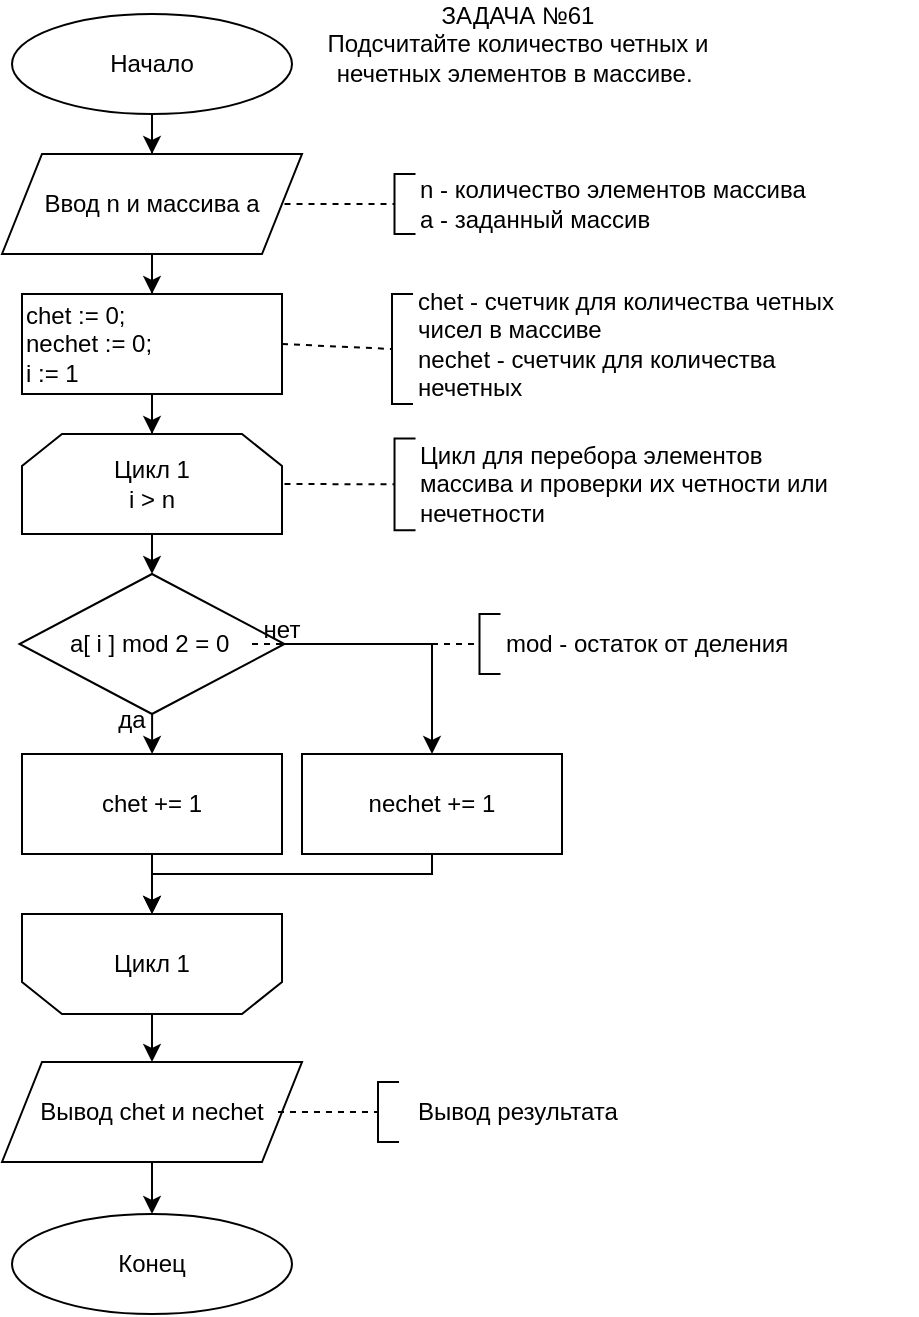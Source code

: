 <mxfile version="25.0.3">
  <diagram name="Страница — 1" id="26yclzAduE5tmZx3Jer9">
    <mxGraphModel dx="1290" dy="567" grid="1" gridSize="10" guides="1" tooltips="1" connect="1" arrows="1" fold="1" page="1" pageScale="1" pageWidth="827" pageHeight="1169" math="0" shadow="0">
      <root>
        <mxCell id="0" />
        <mxCell id="1" parent="0" />
        <mxCell id="AeF7qTXhJniuWAPJxYnp-1" style="edgeStyle=orthogonalEdgeStyle;rounded=0;orthogonalLoop=1;jettySize=auto;html=1;" parent="1" source="AeF7qTXhJniuWAPJxYnp-2" target="AeF7qTXhJniuWAPJxYnp-4" edge="1">
          <mxGeometry relative="1" as="geometry" />
        </mxCell>
        <mxCell id="AeF7qTXhJniuWAPJxYnp-2" value="Начало" style="ellipse;whiteSpace=wrap;html=1;" parent="1" vertex="1">
          <mxGeometry x="100" y="60" width="140" height="50" as="geometry" />
        </mxCell>
        <mxCell id="AeF7qTXhJniuWAPJxYnp-3" style="edgeStyle=orthogonalEdgeStyle;rounded=0;orthogonalLoop=1;jettySize=auto;html=1;" parent="1" source="AeF7qTXhJniuWAPJxYnp-4" target="AeF7qTXhJniuWAPJxYnp-5" edge="1">
          <mxGeometry relative="1" as="geometry" />
        </mxCell>
        <mxCell id="AeF7qTXhJniuWAPJxYnp-4" value="Ввод n и массива a" style="shape=parallelogram;perimeter=parallelogramPerimeter;whiteSpace=wrap;html=1;fixedSize=1;" parent="1" vertex="1">
          <mxGeometry x="95" y="130" width="150" height="50" as="geometry" />
        </mxCell>
        <mxCell id="AeF7qTXhJniuWAPJxYnp-9" style="edgeStyle=orthogonalEdgeStyle;rounded=0;orthogonalLoop=1;jettySize=auto;html=1;" parent="1" source="AeF7qTXhJniuWAPJxYnp-5" target="AeF7qTXhJniuWAPJxYnp-8" edge="1">
          <mxGeometry relative="1" as="geometry" />
        </mxCell>
        <mxCell id="AeF7qTXhJniuWAPJxYnp-5" value="chet := 0;&lt;div&gt;nechet := 0;&lt;/div&gt;&lt;div&gt;i := 1&lt;/div&gt;" style="rounded=0;whiteSpace=wrap;html=1;align=left;" parent="1" vertex="1">
          <mxGeometry x="105" y="200" width="130" height="50" as="geometry" />
        </mxCell>
        <mxCell id="AeF7qTXhJniuWAPJxYnp-6" value="Конец" style="ellipse;whiteSpace=wrap;html=1;" parent="1" vertex="1">
          <mxGeometry x="100" y="660" width="140" height="50" as="geometry" />
        </mxCell>
        <mxCell id="AeF7qTXhJniuWAPJxYnp-21" style="edgeStyle=orthogonalEdgeStyle;rounded=0;orthogonalLoop=1;jettySize=auto;html=1;" parent="1" source="AeF7qTXhJniuWAPJxYnp-7" target="AeF7qTXhJniuWAPJxYnp-20" edge="1">
          <mxGeometry relative="1" as="geometry" />
        </mxCell>
        <mxCell id="AeF7qTXhJniuWAPJxYnp-7" value="Цикл 1" style="shape=loopLimit;whiteSpace=wrap;html=1;direction=west;" parent="1" vertex="1">
          <mxGeometry x="105" y="510" width="130" height="50" as="geometry" />
        </mxCell>
        <mxCell id="AeF7qTXhJniuWAPJxYnp-11" style="edgeStyle=orthogonalEdgeStyle;rounded=0;orthogonalLoop=1;jettySize=auto;html=1;" parent="1" source="AeF7qTXhJniuWAPJxYnp-8" target="AeF7qTXhJniuWAPJxYnp-10" edge="1">
          <mxGeometry relative="1" as="geometry" />
        </mxCell>
        <mxCell id="AeF7qTXhJniuWAPJxYnp-8" value="Цикл 1&lt;div&gt;i &amp;gt; n&lt;/div&gt;" style="shape=loopLimit;whiteSpace=wrap;html=1;" parent="1" vertex="1">
          <mxGeometry x="105" y="270" width="130" height="50" as="geometry" />
        </mxCell>
        <mxCell id="AeF7qTXhJniuWAPJxYnp-15" style="edgeStyle=orthogonalEdgeStyle;rounded=0;orthogonalLoop=1;jettySize=auto;html=1;" parent="1" source="AeF7qTXhJniuWAPJxYnp-10" target="AeF7qTXhJniuWAPJxYnp-14" edge="1">
          <mxGeometry relative="1" as="geometry" />
        </mxCell>
        <mxCell id="FmcpIU1JxIybbmSUSAJK-1" style="edgeStyle=orthogonalEdgeStyle;rounded=0;orthogonalLoop=1;jettySize=auto;html=1;" parent="1" source="AeF7qTXhJniuWAPJxYnp-10" target="AeF7qTXhJniuWAPJxYnp-16" edge="1">
          <mxGeometry relative="1" as="geometry" />
        </mxCell>
        <mxCell id="AeF7qTXhJniuWAPJxYnp-10" value="a[ i ] mod 2 = 0&amp;nbsp;" style="rhombus;whiteSpace=wrap;html=1;" parent="1" vertex="1">
          <mxGeometry x="103.75" y="340" width="132.5" height="70" as="geometry" />
        </mxCell>
        <mxCell id="AeF7qTXhJniuWAPJxYnp-18" style="edgeStyle=orthogonalEdgeStyle;rounded=0;orthogonalLoop=1;jettySize=auto;html=1;" parent="1" source="AeF7qTXhJniuWAPJxYnp-14" target="AeF7qTXhJniuWAPJxYnp-7" edge="1">
          <mxGeometry relative="1" as="geometry" />
        </mxCell>
        <mxCell id="AeF7qTXhJniuWAPJxYnp-14" value="chet += 1" style="rounded=0;whiteSpace=wrap;html=1;align=center;" parent="1" vertex="1">
          <mxGeometry x="105" y="430" width="130" height="50" as="geometry" />
        </mxCell>
        <mxCell id="FmcpIU1JxIybbmSUSAJK-2" style="edgeStyle=orthogonalEdgeStyle;rounded=0;orthogonalLoop=1;jettySize=auto;html=1;" parent="1" source="AeF7qTXhJniuWAPJxYnp-16" target="AeF7qTXhJniuWAPJxYnp-7" edge="1">
          <mxGeometry relative="1" as="geometry">
            <Array as="points">
              <mxPoint x="310" y="490" />
              <mxPoint x="170" y="490" />
            </Array>
          </mxGeometry>
        </mxCell>
        <mxCell id="AeF7qTXhJniuWAPJxYnp-16" value="nechet += 1" style="rounded=0;whiteSpace=wrap;html=1;align=center;" parent="1" vertex="1">
          <mxGeometry x="245" y="430" width="130" height="50" as="geometry" />
        </mxCell>
        <mxCell id="AeF7qTXhJniuWAPJxYnp-22" style="edgeStyle=orthogonalEdgeStyle;rounded=0;orthogonalLoop=1;jettySize=auto;html=1;" parent="1" source="AeF7qTXhJniuWAPJxYnp-20" target="AeF7qTXhJniuWAPJxYnp-6" edge="1">
          <mxGeometry relative="1" as="geometry" />
        </mxCell>
        <mxCell id="AeF7qTXhJniuWAPJxYnp-20" value="Вывод chet и nechet" style="shape=parallelogram;perimeter=parallelogramPerimeter;whiteSpace=wrap;html=1;fixedSize=1;" parent="1" vertex="1">
          <mxGeometry x="95" y="584" width="150" height="50" as="geometry" />
        </mxCell>
        <mxCell id="AeF7qTXhJniuWAPJxYnp-23" value="" style="shape=partialRectangle;whiteSpace=wrap;html=1;bottom=1;right=1;left=1;top=0;fillColor=none;routingCenterX=-0.5;rotation=90;" parent="1" vertex="1">
          <mxGeometry x="281.25" y="150" width="30" height="10" as="geometry" />
        </mxCell>
        <mxCell id="AeF7qTXhJniuWAPJxYnp-24" value="n - количество элементов массива&amp;nbsp;&lt;br&gt;a - заданный массив" style="text;html=1;align=left;verticalAlign=middle;whiteSpace=wrap;rounded=0;" parent="1" vertex="1">
          <mxGeometry x="302.25" y="140" width="207.75" height="30" as="geometry" />
        </mxCell>
        <mxCell id="AeF7qTXhJniuWAPJxYnp-25" value="" style="endArrow=none;dashed=1;html=1;rounded=0;entryX=0.5;entryY=1;entryDx=0;entryDy=0;" parent="1" target="AeF7qTXhJniuWAPJxYnp-23" edge="1">
          <mxGeometry width="50" height="50" relative="1" as="geometry">
            <mxPoint x="236.25" y="155" as="sourcePoint" />
            <mxPoint x="551.25" y="360" as="targetPoint" />
          </mxGeometry>
        </mxCell>
        <mxCell id="AeF7qTXhJniuWAPJxYnp-26" value="" style="shape=partialRectangle;whiteSpace=wrap;html=1;bottom=1;right=1;left=1;top=0;fillColor=none;routingCenterX=-0.5;rotation=90;" parent="1" vertex="1">
          <mxGeometry x="267.5" y="222.5" width="55" height="10" as="geometry" />
        </mxCell>
        <mxCell id="AeF7qTXhJniuWAPJxYnp-27" value="chet - счетчик для количества четных чисел в массиве&lt;br&gt;nechet - счетчик для количества нечетных" style="text;html=1;align=left;verticalAlign=middle;whiteSpace=wrap;rounded=0;" parent="1" vertex="1">
          <mxGeometry x="301" y="210" width="219" height="30" as="geometry" />
        </mxCell>
        <mxCell id="AeF7qTXhJniuWAPJxYnp-28" value="" style="endArrow=none;dashed=1;html=1;rounded=0;entryX=0.5;entryY=1;entryDx=0;entryDy=0;" parent="1" target="AeF7qTXhJniuWAPJxYnp-26" edge="1">
          <mxGeometry width="50" height="50" relative="1" as="geometry">
            <mxPoint x="235" y="225" as="sourcePoint" />
            <mxPoint x="550" y="430" as="targetPoint" />
          </mxGeometry>
        </mxCell>
        <mxCell id="AeF7qTXhJniuWAPJxYnp-32" value="" style="shape=partialRectangle;whiteSpace=wrap;html=1;bottom=1;right=1;left=1;top=0;fillColor=none;routingCenterX=-0.5;rotation=90;" parent="1" vertex="1">
          <mxGeometry x="273.29" y="290.16" width="45.94" height="10" as="geometry" />
        </mxCell>
        <mxCell id="AeF7qTXhJniuWAPJxYnp-33" value="Цикл для перебора элементов массива и проверки их четности или нечетности" style="text;html=1;align=left;verticalAlign=middle;whiteSpace=wrap;rounded=0;" parent="1" vertex="1">
          <mxGeometry x="302.25" y="280" width="207.75" height="30" as="geometry" />
        </mxCell>
        <mxCell id="AeF7qTXhJniuWAPJxYnp-34" value="" style="endArrow=none;dashed=1;html=1;rounded=0;entryX=0.5;entryY=1;entryDx=0;entryDy=0;" parent="1" target="AeF7qTXhJniuWAPJxYnp-32" edge="1">
          <mxGeometry width="50" height="50" relative="1" as="geometry">
            <mxPoint x="236.25" y="295" as="sourcePoint" />
            <mxPoint x="551.25" y="500" as="targetPoint" />
          </mxGeometry>
        </mxCell>
        <mxCell id="AeF7qTXhJniuWAPJxYnp-35" value="" style="shape=partialRectangle;whiteSpace=wrap;html=1;bottom=1;right=1;left=1;top=0;fillColor=none;routingCenterX=-0.5;rotation=90;" parent="1" vertex="1">
          <mxGeometry x="323.75" y="370" width="30" height="10" as="geometry" />
        </mxCell>
        <mxCell id="AeF7qTXhJniuWAPJxYnp-36" value="mod - остаток от деления" style="text;html=1;align=left;verticalAlign=middle;whiteSpace=wrap;rounded=0;" parent="1" vertex="1">
          <mxGeometry x="344.75" y="360" width="207.75" height="30" as="geometry" />
        </mxCell>
        <mxCell id="AeF7qTXhJniuWAPJxYnp-37" value="" style="endArrow=none;dashed=1;html=1;rounded=0;entryX=0.5;entryY=1;entryDx=0;entryDy=0;" parent="1" target="AeF7qTXhJniuWAPJxYnp-35" edge="1">
          <mxGeometry width="50" height="50" relative="1" as="geometry">
            <mxPoint x="220" y="375" as="sourcePoint" />
            <mxPoint x="666.25" y="580" as="targetPoint" />
          </mxGeometry>
        </mxCell>
        <mxCell id="AeF7qTXhJniuWAPJxYnp-38" value="" style="shape=partialRectangle;whiteSpace=wrap;html=1;bottom=1;right=1;left=1;top=0;fillColor=none;routingCenterX=-0.5;rotation=90;" parent="1" vertex="1">
          <mxGeometry x="273" y="604" width="30" height="10" as="geometry" />
        </mxCell>
        <mxCell id="AeF7qTXhJniuWAPJxYnp-39" value="Вывод результата" style="text;html=1;align=center;verticalAlign=middle;whiteSpace=wrap;rounded=0;" parent="1" vertex="1">
          <mxGeometry x="293" y="594" width="120" height="30" as="geometry" />
        </mxCell>
        <mxCell id="AeF7qTXhJniuWAPJxYnp-40" value="" style="endArrow=none;dashed=1;html=1;rounded=0;entryX=0.5;entryY=1;entryDx=0;entryDy=0;" parent="1" target="AeF7qTXhJniuWAPJxYnp-38" edge="1">
          <mxGeometry width="50" height="50" relative="1" as="geometry">
            <mxPoint x="233" y="609" as="sourcePoint" />
            <mxPoint x="548" y="824" as="targetPoint" />
          </mxGeometry>
        </mxCell>
        <mxCell id="AeF7qTXhJniuWAPJxYnp-42" value="да" style="text;html=1;align=center;verticalAlign=middle;whiteSpace=wrap;rounded=0;" parent="1" vertex="1">
          <mxGeometry x="150" y="408" width="20" height="10" as="geometry" />
        </mxCell>
        <mxCell id="AeF7qTXhJniuWAPJxYnp-43" value="нет" style="text;html=1;align=center;verticalAlign=middle;whiteSpace=wrap;rounded=0;" parent="1" vertex="1">
          <mxGeometry x="225" y="358" width="20" height="20" as="geometry" />
        </mxCell>
        <mxCell id="HoRwxVO0aHpvCtT7OfJ0-1" value="ЗАДАЧА №61&lt;div&gt;Подсчитайте количество четных и нечетных элементов в массиве.&amp;nbsp;&lt;br&gt;&lt;/div&gt;" style="text;html=1;align=center;verticalAlign=middle;whiteSpace=wrap;rounded=0;" parent="1" vertex="1">
          <mxGeometry x="253" y="60" width="200" height="30" as="geometry" />
        </mxCell>
      </root>
    </mxGraphModel>
  </diagram>
</mxfile>
